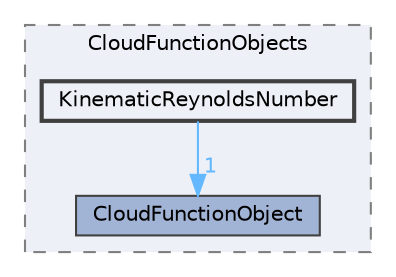 digraph "src/lagrangian/intermediate/submodels/CloudFunctionObjects/KinematicReynoldsNumber"
{
 // LATEX_PDF_SIZE
  bgcolor="transparent";
  edge [fontname=Helvetica,fontsize=10,labelfontname=Helvetica,labelfontsize=10];
  node [fontname=Helvetica,fontsize=10,shape=box,height=0.2,width=0.4];
  compound=true
  subgraph clusterdir_b990bfea59f6b4138198115565512a85 {
    graph [ bgcolor="#edf0f7", pencolor="grey50", label="CloudFunctionObjects", fontname=Helvetica,fontsize=10 style="filled,dashed", URL="dir_b990bfea59f6b4138198115565512a85.html",tooltip=""]
  dir_f8a4f73d20ac121aed2c762b2d032d93 [label="CloudFunctionObject", fillcolor="#a2b4d6", color="grey25", style="filled", URL="dir_f8a4f73d20ac121aed2c762b2d032d93.html",tooltip=""];
  dir_f067d620a816f891176c83b21f9ca061 [label="KinematicReynoldsNumber", fillcolor="#edf0f7", color="grey25", style="filled,bold", URL="dir_f067d620a816f891176c83b21f9ca061.html",tooltip=""];
  }
  dir_f067d620a816f891176c83b21f9ca061->dir_f8a4f73d20ac121aed2c762b2d032d93 [headlabel="1", labeldistance=1.5 headhref="dir_002025_000503.html" href="dir_002025_000503.html" color="steelblue1" fontcolor="steelblue1"];
}
